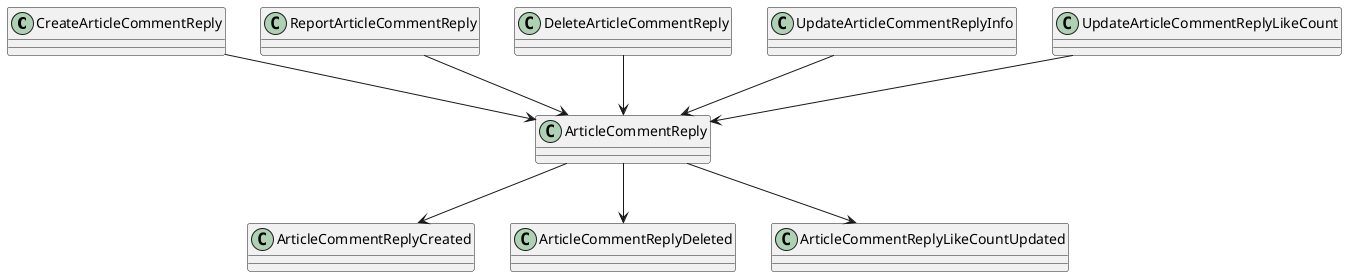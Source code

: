 @startuml

CreateArticleCommentReply               -down-> ArticleCommentReply
ReportArticleCommentReply               -down-> ArticleCommentReply
DeleteArticleCommentReply               -down-> ArticleCommentReply
UpdateArticleCommentReplyInfo           -down-> ArticleCommentReply
UpdateArticleCommentReplyLikeCount      -down-> ArticleCommentReply

ArticleCommentReply -down-> ArticleCommentReplyCreated
ArticleCommentReply -down-> ArticleCommentReplyDeleted
ArticleCommentReply -down-> ArticleCommentReplyLikeCountUpdated
@enduml
